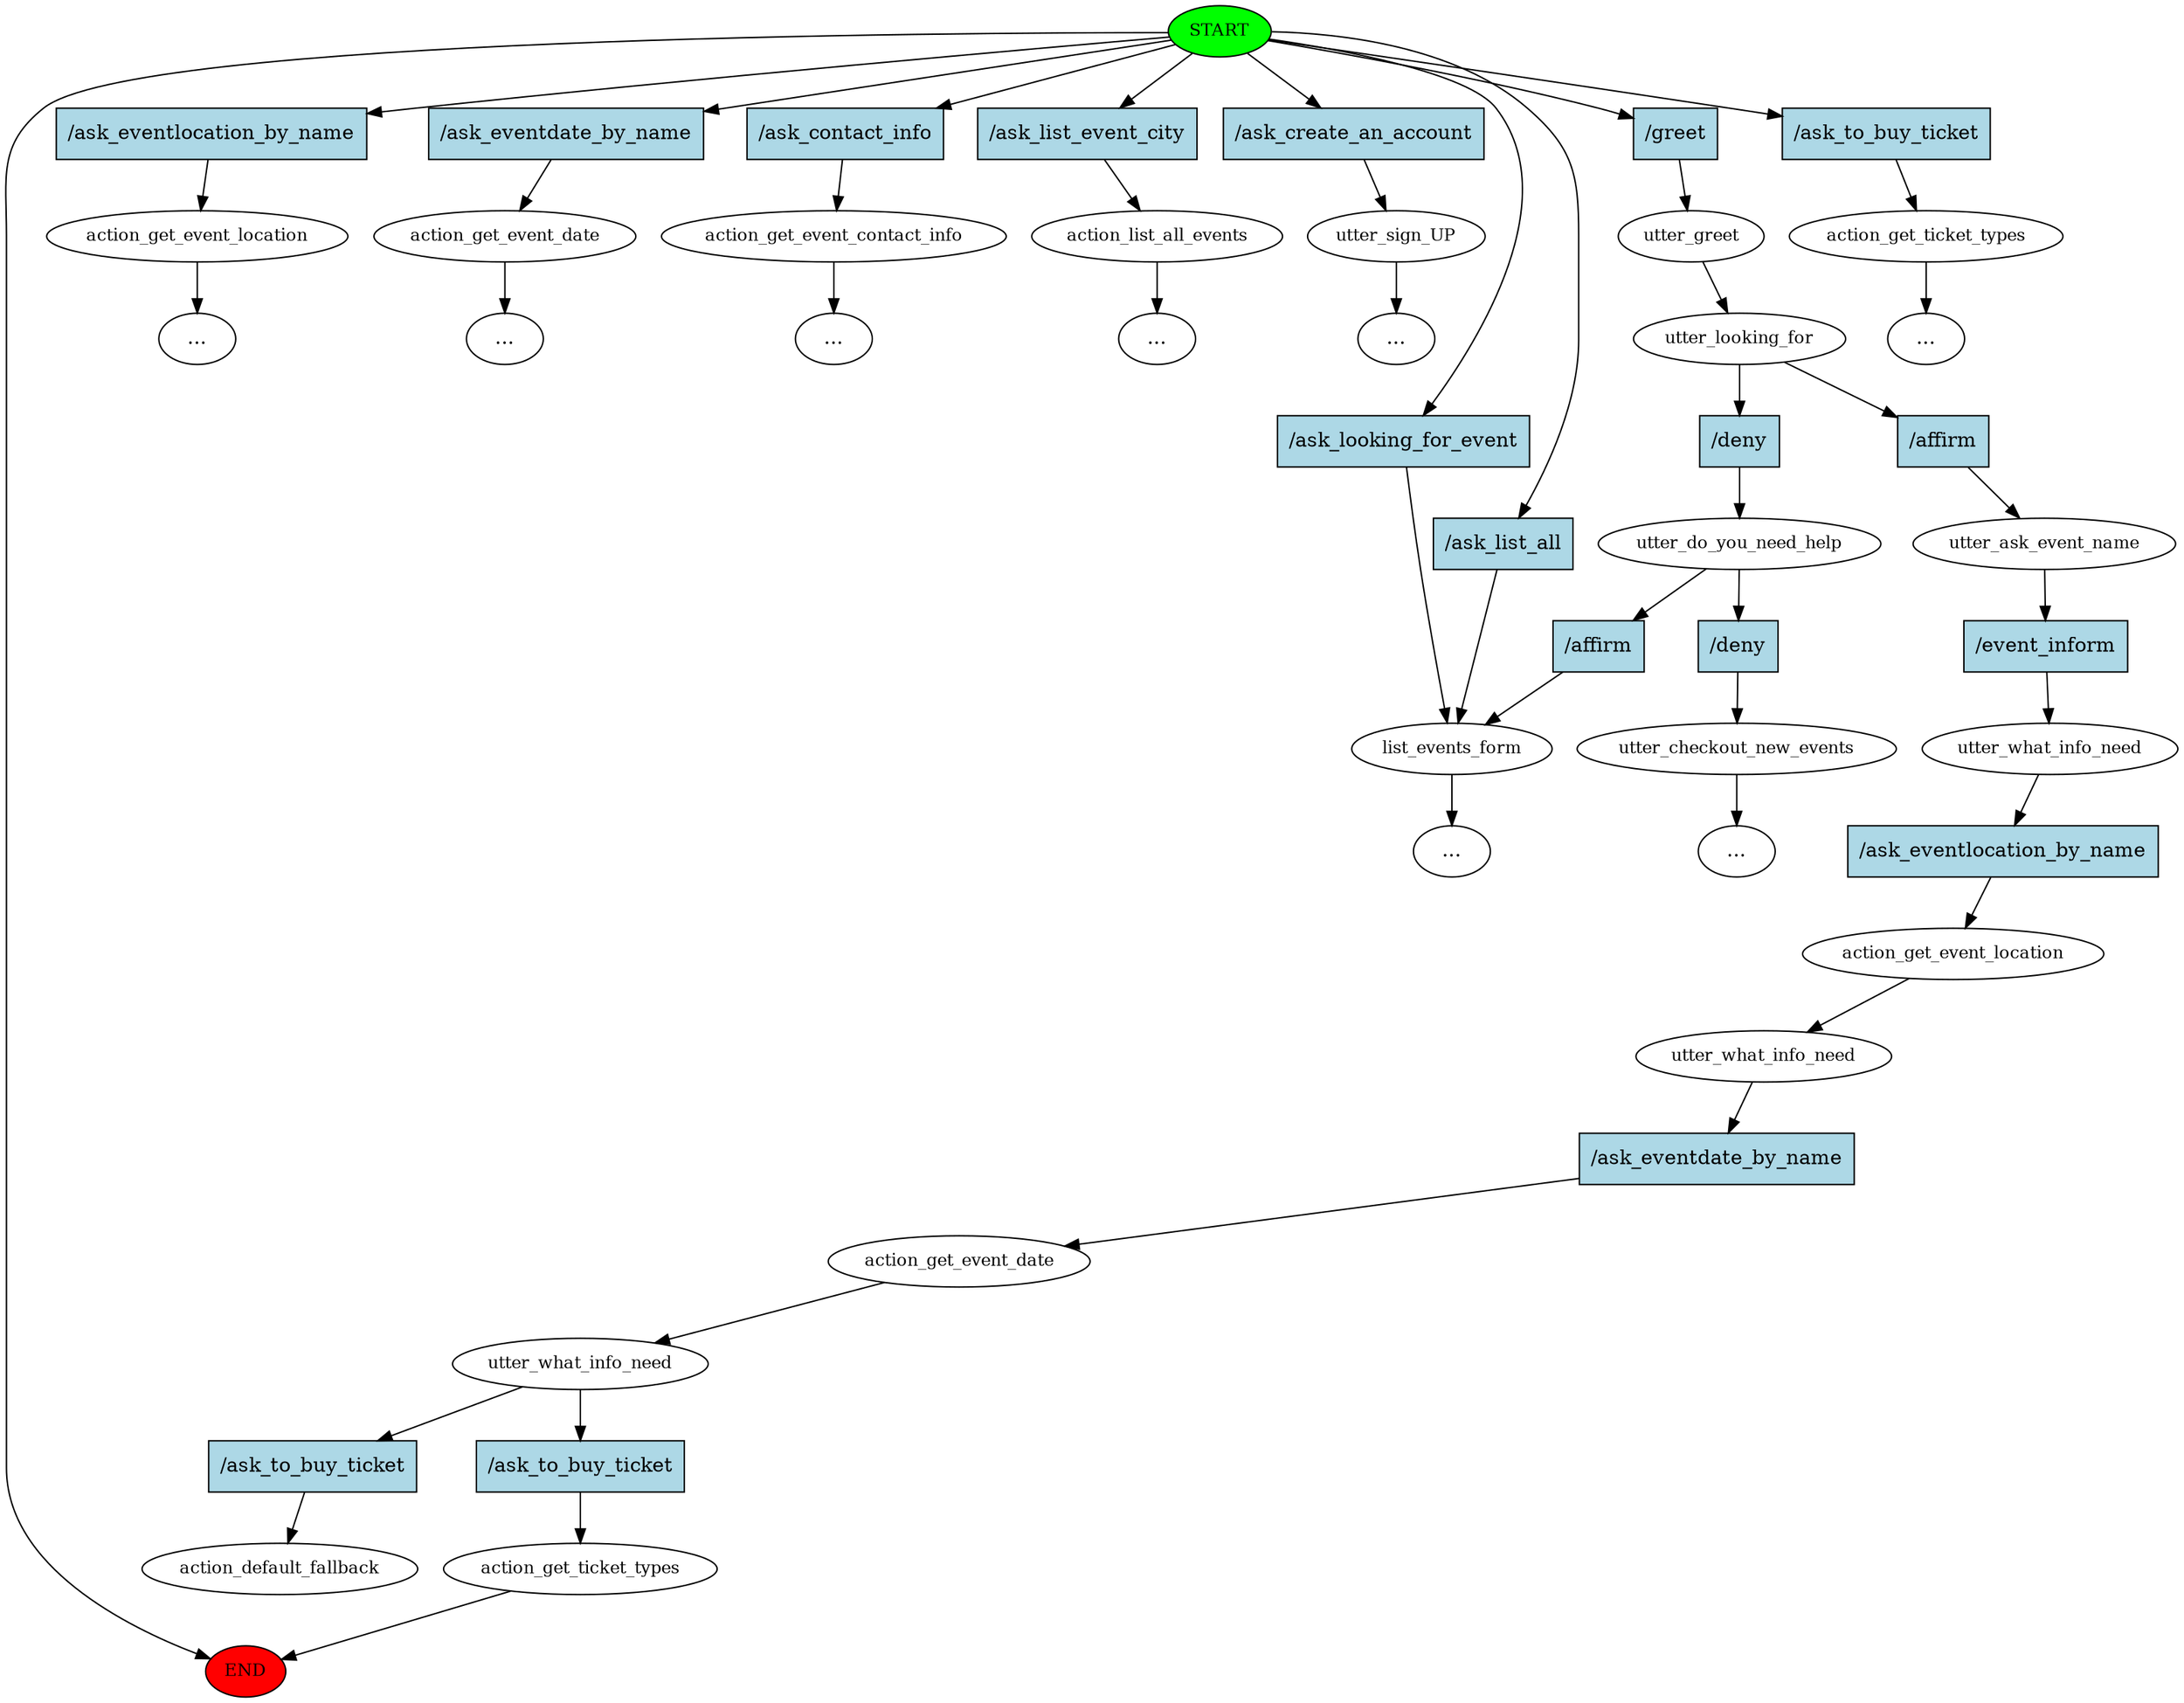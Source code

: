 digraph  {
0 [class="start active", fillcolor=green, fontsize=12, label=START, style=filled];
"-1" [class=end, fillcolor=red, fontsize=12, label=END, style=filled];
1 [class="", fontsize=12, label=action_get_event_location];
"-4" [class=ellipsis, label="..."];
3 [class="", fontsize=12, label=action_get_event_date];
"-5" [class=ellipsis, label="..."];
4 [class="", fontsize=12, label=action_get_event_contact_info];
"-6" [class=ellipsis, label="..."];
5 [class="", fontsize=12, label=action_list_all_events];
"-7" [class=ellipsis, label="..."];
6 [class="", fontsize=12, label=utter_sign_UP];
"-8" [class=ellipsis, label="..."];
7 [class="", fontsize=12, label=list_events_form];
14 [class=active, fontsize=12, label=utter_greet];
15 [class=active, fontsize=12, label=utter_looking_for];
16 [class=active, fontsize=12, label=utter_ask_event_name];
17 [class=active, fontsize=12, label=utter_what_info_need];
18 [class=active, fontsize=12, label=action_get_event_location];
19 [class=active, fontsize=12, label=utter_what_info_need];
20 [class=active, fontsize=12, label=action_get_event_date];
21 [class=active, fontsize=12, label=utter_what_info_need];
22 [class="", fontsize=12, label=action_get_ticket_types];
25 [class="", fontsize=12, label=utter_do_you_need_help];
"-16" [class=ellipsis, label="..."];
30 [class="", fontsize=12, label=utter_checkout_new_events];
"-18" [class=ellipsis, label="..."];
35 [class="", fontsize=12, label=action_get_ticket_types];
"-20" [class=ellipsis, label="..."];
45 [class="dashed active", fontsize=12, label=action_default_fallback];
46 [class=intent, fillcolor=lightblue, label="/ask_eventlocation_by_name", shape=rect, style=filled];
47 [class=intent, fillcolor=lightblue, label="/ask_eventdate_by_name", shape=rect, style=filled];
48 [class=intent, fillcolor=lightblue, label="/ask_contact_info", shape=rect, style=filled];
49 [class=intent, fillcolor=lightblue, label="/ask_list_event_city", shape=rect, style=filled];
50 [class=intent, fillcolor=lightblue, label="/ask_create_an_account", shape=rect, style=filled];
51 [class=intent, fillcolor=lightblue, label="/ask_looking_for_event", shape=rect, style=filled];
52 [class=intent, fillcolor=lightblue, label="/ask_list_all", shape=rect, style=filled];
53 [class="intent active", fillcolor=lightblue, label="/greet", shape=rect, style=filled];
54 [class=intent, fillcolor=lightblue, label="/ask_to_buy_ticket", shape=rect, style=filled];
55 [class="intent active", fillcolor=lightblue, label="/affirm", shape=rect, style=filled];
56 [class=intent, fillcolor=lightblue, label="/deny", shape=rect, style=filled];
57 [class="intent active", fillcolor=lightblue, label="/event_inform", shape=rect, style=filled];
58 [class="intent active", fillcolor=lightblue, label="/ask_eventlocation_by_name", shape=rect, style=filled];
59 [class="intent active", fillcolor=lightblue, label="/ask_eventdate_by_name", shape=rect, style=filled];
60 [class=intent, fillcolor=lightblue, label="/ask_to_buy_ticket", shape=rect, style=filled];
61 [class="intent active", fillcolor=lightblue, label="/ask_to_buy_ticket", shape=rect, style=filled];
62 [class=intent, fillcolor=lightblue, label="/affirm", shape=rect, style=filled];
63 [class=intent, fillcolor=lightblue, label="/deny", shape=rect, style=filled];
0 -> "-1"  [class="", key=NONE, label=""];
0 -> 46  [class="", key=0];
0 -> 47  [class="", key=0];
0 -> 48  [class="", key=0];
0 -> 49  [class="", key=0];
0 -> 50  [class="", key=0];
0 -> 51  [class="", key=0];
0 -> 52  [class="", key=0];
0 -> 53  [class=active, key=0];
0 -> 54  [class="", key=0];
1 -> "-4"  [class="", key=NONE, label=""];
3 -> "-5"  [class="", key=NONE, label=""];
4 -> "-6"  [class="", key=NONE, label=""];
5 -> "-7"  [class="", key=NONE, label=""];
6 -> "-8"  [class="", key=NONE, label=""];
7 -> "-16"  [class="", key=NONE, label=""];
14 -> 15  [class=active, key=NONE, label=""];
15 -> 55  [class=active, key=0];
15 -> 56  [class="", key=0];
16 -> 57  [class=active, key=0];
17 -> 58  [class=active, key=0];
18 -> 19  [class=active, key=NONE, label=""];
19 -> 59  [class=active, key=0];
20 -> 21  [class=active, key=NONE, label=""];
21 -> 60  [class="", key=0];
21 -> 61  [class=active, key=0];
22 -> "-1"  [class="", key=NONE, label=""];
25 -> 62  [class="", key=0];
25 -> 63  [class="", key=0];
30 -> "-18"  [class="", key=NONE, label=""];
35 -> "-20"  [class="", key=NONE, label=""];
46 -> 1  [class="", key=0];
47 -> 3  [class="", key=0];
48 -> 4  [class="", key=0];
49 -> 5  [class="", key=0];
50 -> 6  [class="", key=0];
51 -> 7  [class="", key=0];
52 -> 7  [class="", key=0];
53 -> 14  [class=active, key=0];
54 -> 35  [class="", key=0];
55 -> 16  [class=active, key=0];
56 -> 25  [class="", key=0];
57 -> 17  [class=active, key=0];
58 -> 18  [class=active, key=0];
59 -> 20  [class=active, key=0];
60 -> 22  [class="", key=0];
61 -> 45  [class=active, key=0];
62 -> 7  [class="", key=0];
63 -> 30  [class="", key=0];
}
